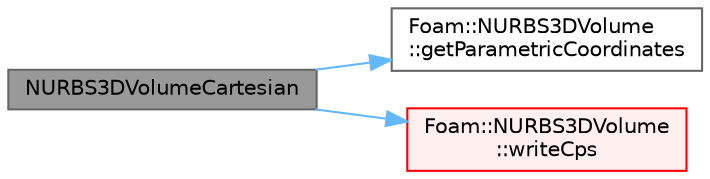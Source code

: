 digraph "NURBS3DVolumeCartesian"
{
 // LATEX_PDF_SIZE
  bgcolor="transparent";
  edge [fontname=Helvetica,fontsize=10,labelfontname=Helvetica,labelfontsize=10];
  node [fontname=Helvetica,fontsize=10,shape=box,height=0.2,width=0.4];
  rankdir="LR";
  Node1 [id="Node000001",label="NURBS3DVolumeCartesian",height=0.2,width=0.4,color="gray40", fillcolor="grey60", style="filled", fontcolor="black",tooltip=" "];
  Node1 -> Node2 [id="edge1_Node000001_Node000002",color="steelblue1",style="solid",tooltip=" "];
  Node2 [id="Node000002",label="Foam::NURBS3DVolume\l::getParametricCoordinates",height=0.2,width=0.4,color="grey40", fillcolor="white", style="filled",URL="$classFoam_1_1NURBS3DVolume.html#a6ad9befc1d289e5fdda0b5827167a3cb",tooltip=" "];
  Node1 -> Node3 [id="edge2_Node000001_Node000003",color="steelblue1",style="solid",tooltip=" "];
  Node3 [id="Node000003",label="Foam::NURBS3DVolume\l::writeCps",height=0.2,width=0.4,color="red", fillcolor="#FFF0F0", style="filled",URL="$classFoam_1_1NURBS3DVolume.html#a87824127d71aace0bdd75bca577bb65d",tooltip=" "];
}
